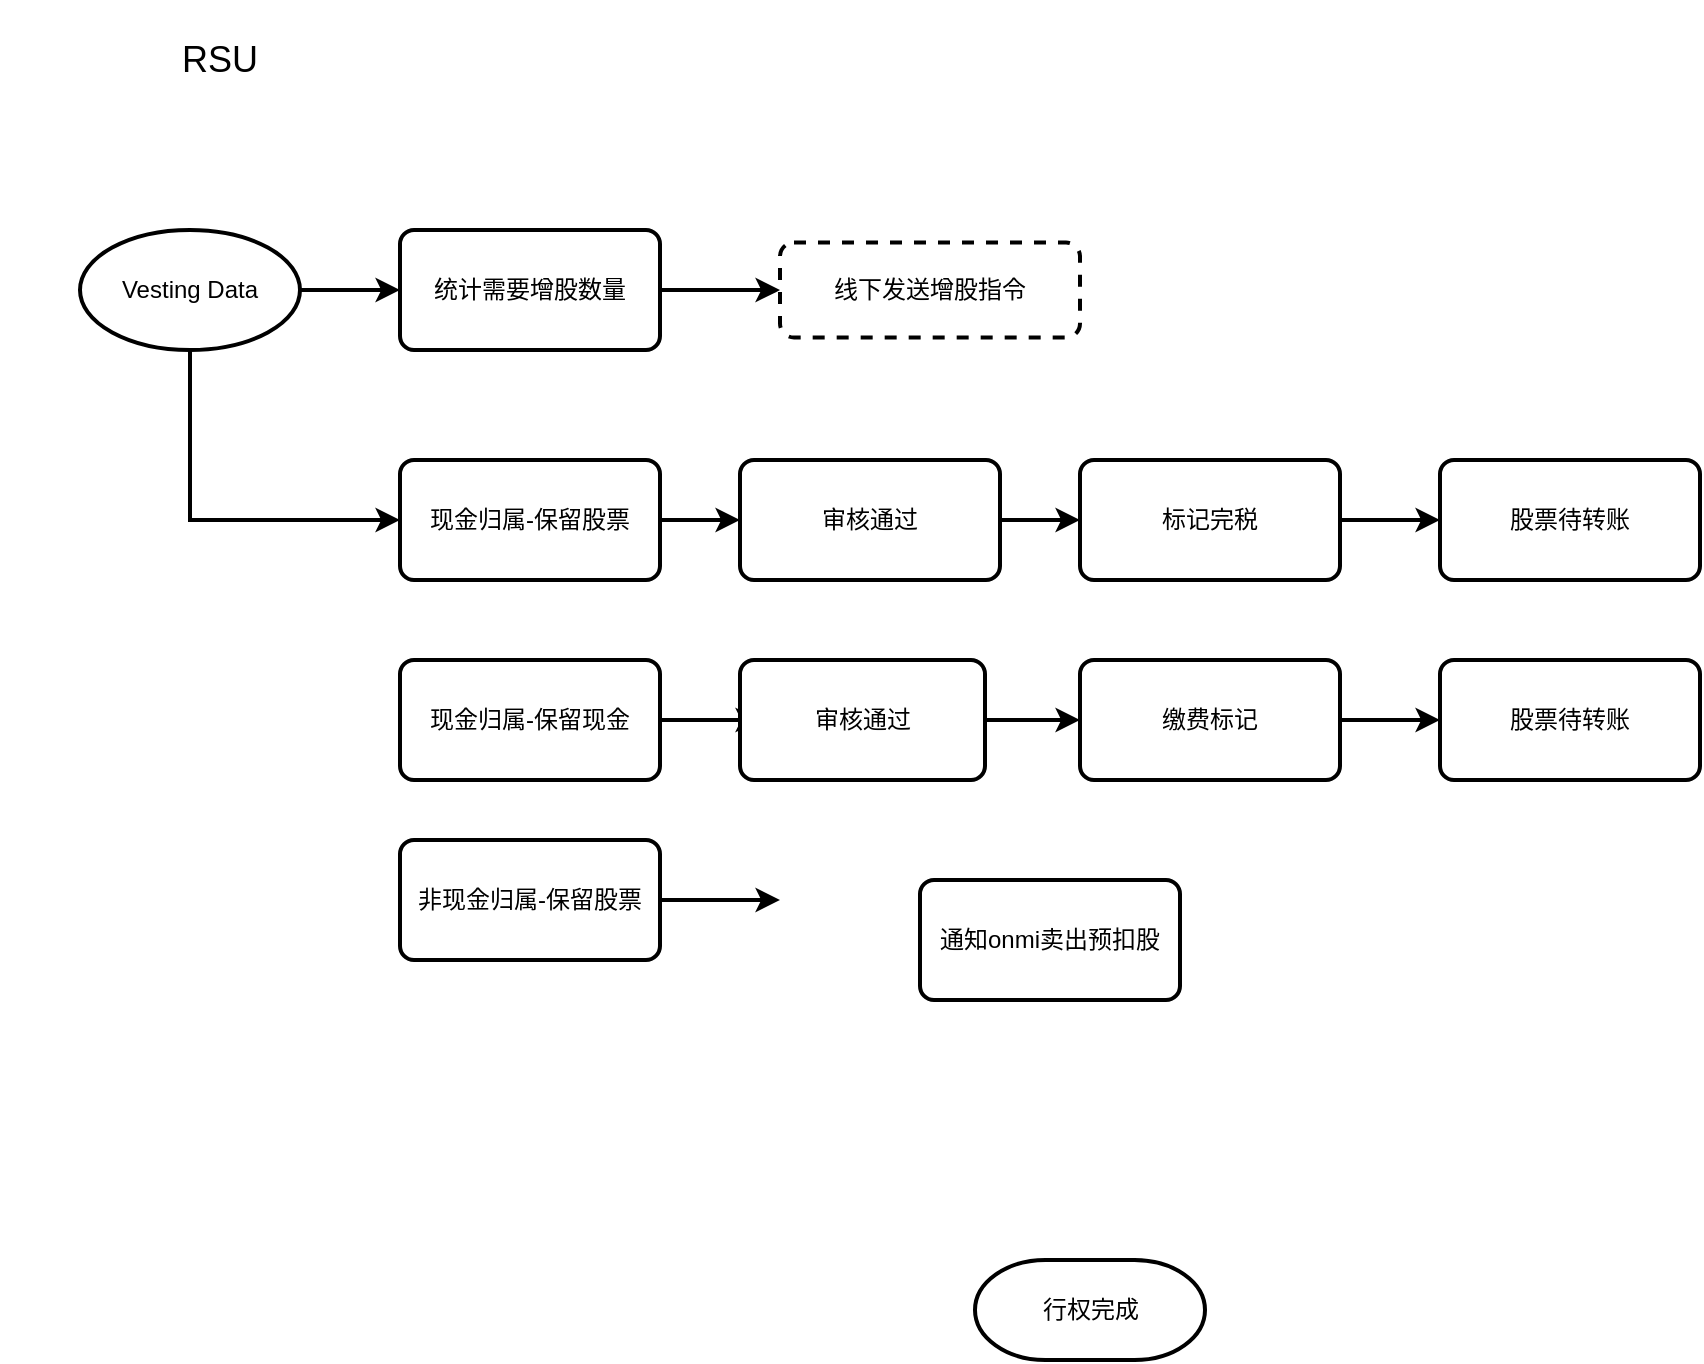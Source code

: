 <mxfile version="13.7.9" type="github"><diagram id="J9ElGls0z0i14CrVCFYJ" name="第 1 页"><mxGraphModel dx="979" dy="722" grid="1" gridSize="10" guides="1" tooltips="1" connect="1" arrows="1" fold="1" page="1" pageScale="1" pageWidth="1200" pageHeight="1600" math="0" shadow="0"><root><mxCell id="0"/><mxCell id="1" parent="0"/><mxCell id="IP6N6mY2FTfmfS4jlM0r-1" value="&lt;font size=&quot;4&quot;&gt;RSU&lt;/font&gt;" style="rounded=1;whiteSpace=wrap;html=1;strokeColor=none;" parent="1" vertex="1"><mxGeometry x="120" y="90" width="220" height="60" as="geometry"/></mxCell><mxCell id="vPdtA962Ku99ClUze33t-10" style="edgeStyle=orthogonalEdgeStyle;rounded=0;orthogonalLoop=1;jettySize=auto;html=1;exitX=0.5;exitY=1;exitDx=0;exitDy=0;exitPerimeter=0;entryX=0;entryY=0.5;entryDx=0;entryDy=0;strokeWidth=2;" edge="1" parent="1" source="IP6N6mY2FTfmfS4jlM0r-2" target="vPdtA962Ku99ClUze33t-2"><mxGeometry relative="1" as="geometry"/></mxCell><mxCell id="IP6N6mY2FTfmfS4jlM0r-2" value="Vesting Data" style="strokeWidth=2;html=1;shape=mxgraph.flowchart.start_1;whiteSpace=wrap;" parent="1" vertex="1"><mxGeometry x="160" y="205" width="110" height="60" as="geometry"/></mxCell><mxCell id="IP6N6mY2FTfmfS4jlM0r-3" value="" style="endArrow=classic;html=1;exitX=1;exitY=0.5;exitDx=0;exitDy=0;exitPerimeter=0;strokeWidth=2;entryX=0;entryY=0.5;entryDx=0;entryDy=0;" parent="1" source="IP6N6mY2FTfmfS4jlM0r-2" target="0F51FI2qZeOwciTwAo53-1" edge="1"><mxGeometry width="50" height="50" relative="1" as="geometry"><mxPoint x="410" y="360" as="sourcePoint"/><mxPoint x="270" y="235.005" as="targetPoint"/></mxGeometry></mxCell><mxCell id="IP6N6mY2FTfmfS4jlM0r-16" value="线下发送增股指令" style="rounded=1;whiteSpace=wrap;html=1;absoluteArcSize=1;arcSize=14;strokeWidth=2;dashed=1;" parent="1" vertex="1"><mxGeometry x="510" y="211.26" width="150" height="47.49" as="geometry"/></mxCell><mxCell id="0F51FI2qZeOwciTwAo53-4" style="edgeStyle=orthogonalEdgeStyle;rounded=0;orthogonalLoop=1;jettySize=auto;html=1;strokeWidth=2;" parent="1" source="0F51FI2qZeOwciTwAo53-1" target="IP6N6mY2FTfmfS4jlM0r-16" edge="1"><mxGeometry relative="1" as="geometry"/></mxCell><mxCell id="0F51FI2qZeOwciTwAo53-1" value="统计需要增股数量" style="rounded=1;whiteSpace=wrap;html=1;absoluteArcSize=1;arcSize=14;strokeWidth=2;" parent="1" vertex="1"><mxGeometry x="320" y="205.01" width="130" height="60" as="geometry"/></mxCell><mxCell id="0F51FI2qZeOwciTwAo53-6" value="股票待转账" style="rounded=1;whiteSpace=wrap;html=1;absoluteArcSize=1;arcSize=14;strokeWidth=2;" parent="1" vertex="1"><mxGeometry x="840" y="320" width="130" height="60" as="geometry"/></mxCell><mxCell id="0F51FI2qZeOwciTwAo53-13" value="行权完成" style="strokeWidth=2;html=1;shape=mxgraph.flowchart.terminator;whiteSpace=wrap;" parent="1" vertex="1"><mxGeometry x="607.5" y="720" width="115" height="50" as="geometry"/></mxCell><mxCell id="vPdtA962Ku99ClUze33t-9" style="edgeStyle=orthogonalEdgeStyle;rounded=0;orthogonalLoop=1;jettySize=auto;html=1;exitX=1;exitY=0.5;exitDx=0;exitDy=0;strokeWidth=2;" edge="1" parent="1" source="vPdtA962Ku99ClUze33t-2" target="vPdtA962Ku99ClUze33t-4"><mxGeometry relative="1" as="geometry"/></mxCell><mxCell id="vPdtA962Ku99ClUze33t-2" value="现金归属-保留股票" style="rounded=1;whiteSpace=wrap;html=1;absoluteArcSize=1;arcSize=14;strokeWidth=2;" vertex="1" parent="1"><mxGeometry x="320" y="320" width="130" height="60" as="geometry"/></mxCell><mxCell id="vPdtA962Ku99ClUze33t-8" style="edgeStyle=orthogonalEdgeStyle;rounded=0;orthogonalLoop=1;jettySize=auto;html=1;exitX=1;exitY=0.5;exitDx=0;exitDy=0;entryX=0;entryY=0.5;entryDx=0;entryDy=0;strokeWidth=2;" edge="1" parent="1" source="vPdtA962Ku99ClUze33t-4" target="vPdtA962Ku99ClUze33t-7"><mxGeometry relative="1" as="geometry"/></mxCell><mxCell id="vPdtA962Ku99ClUze33t-4" value="审核通过" style="rounded=1;whiteSpace=wrap;html=1;absoluteArcSize=1;arcSize=14;strokeWidth=2;" vertex="1" parent="1"><mxGeometry x="490" y="320" width="130" height="60" as="geometry"/></mxCell><mxCell id="vPdtA962Ku99ClUze33t-12" style="edgeStyle=orthogonalEdgeStyle;rounded=0;orthogonalLoop=1;jettySize=auto;html=1;exitX=1;exitY=0.5;exitDx=0;exitDy=0;strokeWidth=2;" edge="1" parent="1" source="vPdtA962Ku99ClUze33t-7" target="0F51FI2qZeOwciTwAo53-6"><mxGeometry relative="1" as="geometry"/></mxCell><mxCell id="vPdtA962Ku99ClUze33t-7" value="标记完税" style="rounded=1;whiteSpace=wrap;html=1;absoluteArcSize=1;arcSize=14;strokeWidth=2;" vertex="1" parent="1"><mxGeometry x="660" y="320" width="130" height="60" as="geometry"/></mxCell><mxCell id="vPdtA962Ku99ClUze33t-15" style="edgeStyle=orthogonalEdgeStyle;rounded=0;orthogonalLoop=1;jettySize=auto;html=1;exitX=1;exitY=0.5;exitDx=0;exitDy=0;strokeWidth=2;" edge="1" parent="1" source="vPdtA962Ku99ClUze33t-13"><mxGeometry relative="1" as="geometry"><mxPoint x="500" y="450" as="targetPoint"/></mxGeometry></mxCell><mxCell id="vPdtA962Ku99ClUze33t-13" value="现金归属-保留现金" style="rounded=1;whiteSpace=wrap;html=1;absoluteArcSize=1;arcSize=14;strokeWidth=2;" vertex="1" parent="1"><mxGeometry x="320" y="420" width="130" height="60" as="geometry"/></mxCell><mxCell id="vPdtA962Ku99ClUze33t-24" style="edgeStyle=orthogonalEdgeStyle;rounded=0;orthogonalLoop=1;jettySize=auto;html=1;exitX=1;exitY=0.5;exitDx=0;exitDy=0;strokeWidth=2;" edge="1" parent="1" source="vPdtA962Ku99ClUze33t-14"><mxGeometry relative="1" as="geometry"><mxPoint x="510" y="540" as="targetPoint"/></mxGeometry></mxCell><mxCell id="vPdtA962Ku99ClUze33t-14" value="非现金归属-保留股票" style="rounded=1;whiteSpace=wrap;html=1;absoluteArcSize=1;arcSize=14;strokeWidth=2;" vertex="1" parent="1"><mxGeometry x="320" y="510" width="130" height="60" as="geometry"/></mxCell><mxCell id="vPdtA962Ku99ClUze33t-18" style="edgeStyle=orthogonalEdgeStyle;rounded=0;orthogonalLoop=1;jettySize=auto;html=1;exitX=1;exitY=0.5;exitDx=0;exitDy=0;entryX=0;entryY=0.5;entryDx=0;entryDy=0;strokeWidth=2;" edge="1" parent="1" source="vPdtA962Ku99ClUze33t-16" target="vPdtA962Ku99ClUze33t-17"><mxGeometry relative="1" as="geometry"/></mxCell><mxCell id="vPdtA962Ku99ClUze33t-16" value="审核通过" style="rounded=1;whiteSpace=wrap;html=1;absoluteArcSize=1;arcSize=14;strokeWidth=2;" vertex="1" parent="1"><mxGeometry x="490" y="420" width="122.5" height="60" as="geometry"/></mxCell><mxCell id="vPdtA962Ku99ClUze33t-23" style="edgeStyle=orthogonalEdgeStyle;rounded=0;orthogonalLoop=1;jettySize=auto;html=1;exitX=1;exitY=0.5;exitDx=0;exitDy=0;strokeWidth=2;" edge="1" parent="1" source="vPdtA962Ku99ClUze33t-17" target="vPdtA962Ku99ClUze33t-20"><mxGeometry relative="1" as="geometry"/></mxCell><mxCell id="vPdtA962Ku99ClUze33t-17" value="缴费标记" style="rounded=1;whiteSpace=wrap;html=1;absoluteArcSize=1;arcSize=14;strokeWidth=2;" vertex="1" parent="1"><mxGeometry x="660" y="420" width="130" height="60" as="geometry"/></mxCell><mxCell id="vPdtA962Ku99ClUze33t-20" value="股票待转账" style="rounded=1;whiteSpace=wrap;html=1;absoluteArcSize=1;arcSize=14;strokeWidth=2;" vertex="1" parent="1"><mxGeometry x="840" y="420" width="130" height="60" as="geometry"/></mxCell><mxCell id="vPdtA962Ku99ClUze33t-25" value="通知onmi卖出预扣股" style="rounded=1;whiteSpace=wrap;html=1;absoluteArcSize=1;arcSize=14;strokeWidth=2;" vertex="1" parent="1"><mxGeometry x="580" y="530" width="130" height="60" as="geometry"/></mxCell></root></mxGraphModel></diagram></mxfile>